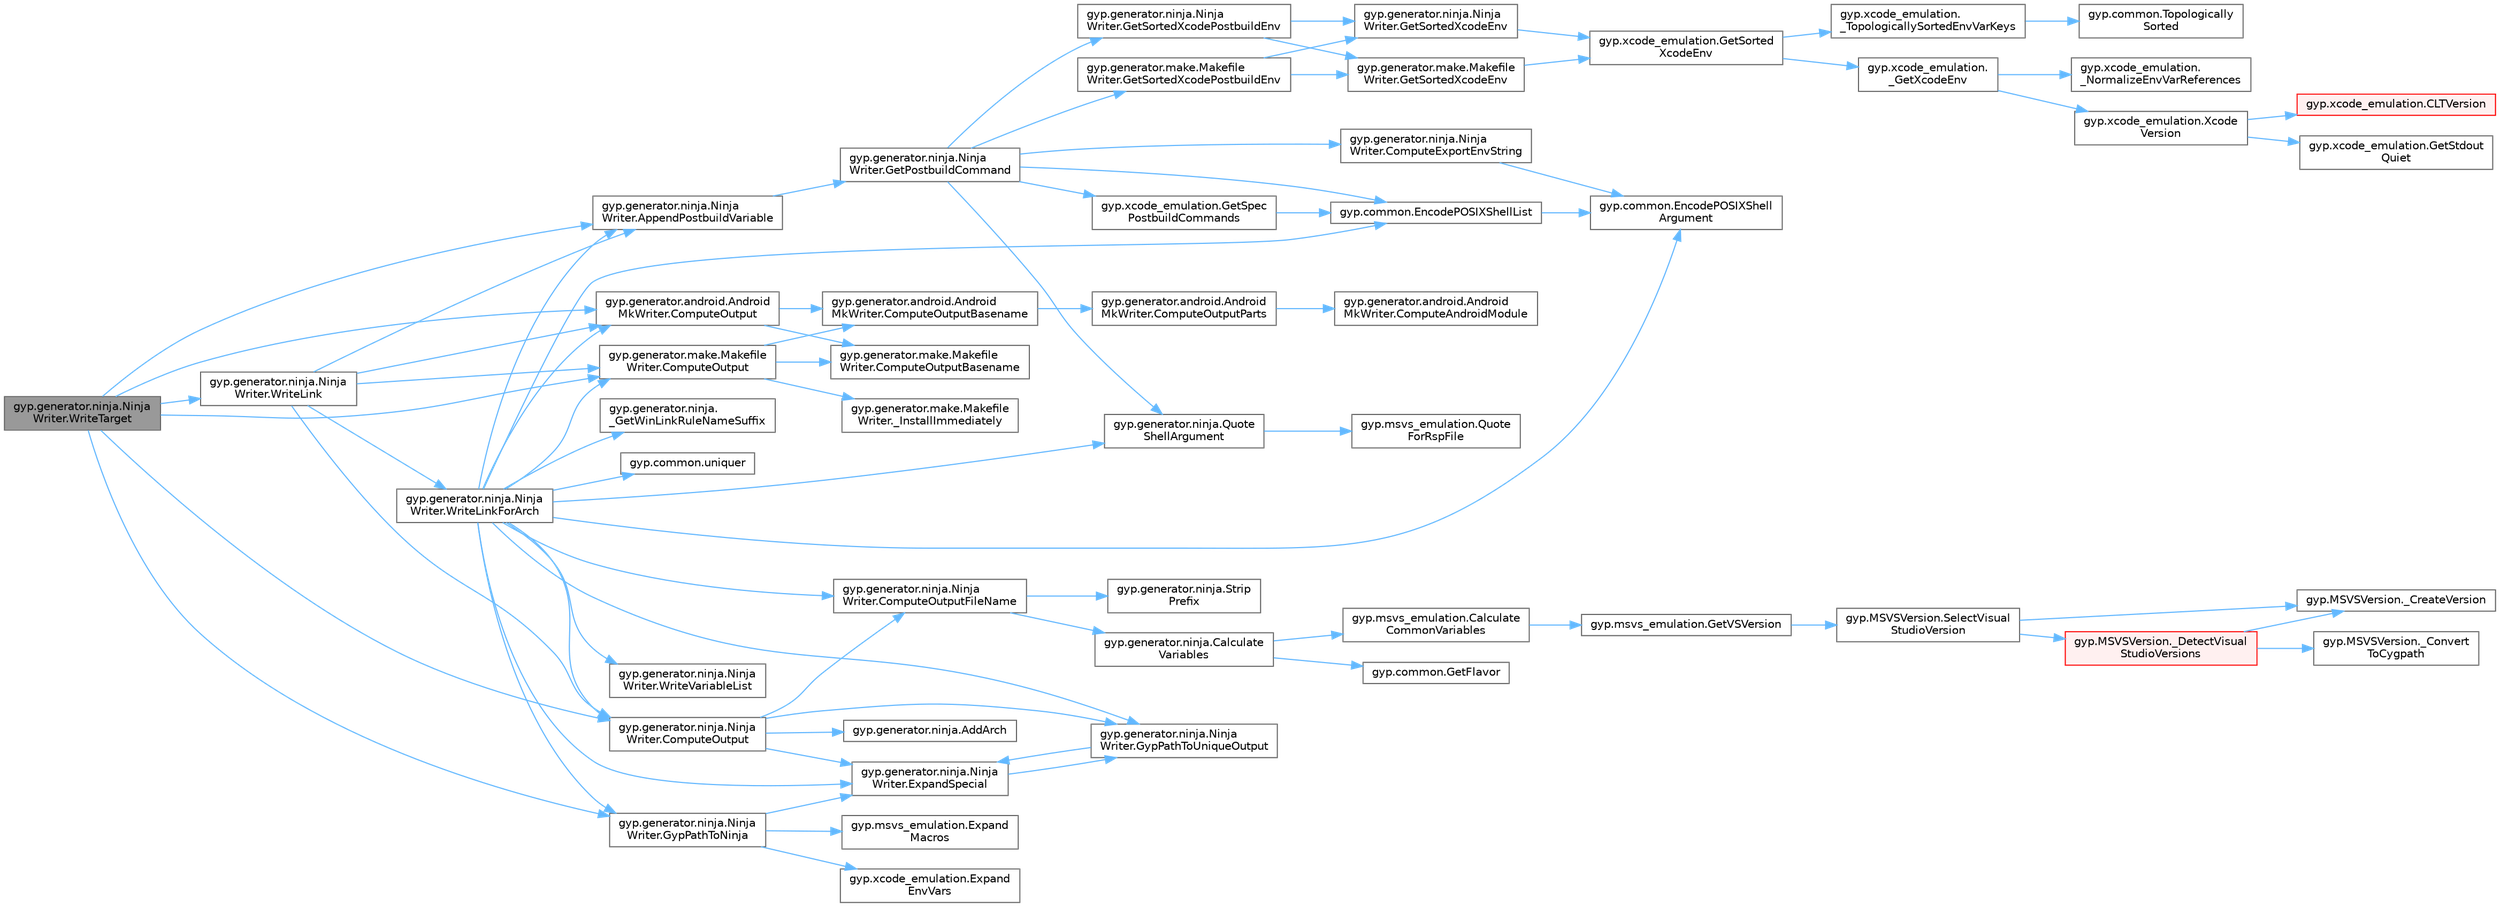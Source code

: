 digraph "gyp.generator.ninja.NinjaWriter.WriteTarget"
{
 // LATEX_PDF_SIZE
  bgcolor="transparent";
  edge [fontname=Helvetica,fontsize=10,labelfontname=Helvetica,labelfontsize=10];
  node [fontname=Helvetica,fontsize=10,shape=box,height=0.2,width=0.4];
  rankdir="LR";
  Node1 [id="Node000001",label="gyp.generator.ninja.Ninja\lWriter.WriteTarget",height=0.2,width=0.4,color="gray40", fillcolor="grey60", style="filled", fontcolor="black",tooltip=" "];
  Node1 -> Node2 [id="edge76_Node000001_Node000002",color="steelblue1",style="solid",tooltip=" "];
  Node2 [id="Node000002",label="gyp.generator.ninja.Ninja\lWriter.AppendPostbuildVariable",height=0.2,width=0.4,color="grey40", fillcolor="white", style="filled",URL="$classgyp_1_1generator_1_1ninja_1_1_ninja_writer.html#ad2b1a86b1b201975f7577f352ff41aef",tooltip=" "];
  Node2 -> Node3 [id="edge77_Node000002_Node000003",color="steelblue1",style="solid",tooltip=" "];
  Node3 [id="Node000003",label="gyp.generator.ninja.Ninja\lWriter.GetPostbuildCommand",height=0.2,width=0.4,color="grey40", fillcolor="white", style="filled",URL="$classgyp_1_1generator_1_1ninja_1_1_ninja_writer.html#a61f36cb3f2b25269e6bb305197493047",tooltip=" "];
  Node3 -> Node4 [id="edge78_Node000003_Node000004",color="steelblue1",style="solid",tooltip=" "];
  Node4 [id="Node000004",label="gyp.generator.ninja.Ninja\lWriter.ComputeExportEnvString",height=0.2,width=0.4,color="grey40", fillcolor="white", style="filled",URL="$classgyp_1_1generator_1_1ninja_1_1_ninja_writer.html#a97780b7dc2817c79f1defbcc8e7342d7",tooltip=" "];
  Node4 -> Node5 [id="edge79_Node000004_Node000005",color="steelblue1",style="solid",tooltip=" "];
  Node5 [id="Node000005",label="gyp.common.EncodePOSIXShell\lArgument",height=0.2,width=0.4,color="grey40", fillcolor="white", style="filled",URL="$namespacegyp_1_1common.html#a2e45d4d865602a9046dc070c5545e87b",tooltip=" "];
  Node3 -> Node6 [id="edge80_Node000003_Node000006",color="steelblue1",style="solid",tooltip=" "];
  Node6 [id="Node000006",label="gyp.common.EncodePOSIXShellList",height=0.2,width=0.4,color="grey40", fillcolor="white", style="filled",URL="$namespacegyp_1_1common.html#a1681405bb09a2eda416079b3ed7de917",tooltip=" "];
  Node6 -> Node5 [id="edge81_Node000006_Node000005",color="steelblue1",style="solid",tooltip=" "];
  Node3 -> Node7 [id="edge82_Node000003_Node000007",color="steelblue1",style="solid",tooltip=" "];
  Node7 [id="Node000007",label="gyp.generator.make.Makefile\lWriter.GetSortedXcodePostbuildEnv",height=0.2,width=0.4,color="grey40", fillcolor="white", style="filled",URL="$classgyp_1_1generator_1_1make_1_1_makefile_writer.html#aecac22a397aa5cd5b36902ff85c48e08",tooltip=" "];
  Node7 -> Node8 [id="edge83_Node000007_Node000008",color="steelblue1",style="solid",tooltip=" "];
  Node8 [id="Node000008",label="gyp.generator.make.Makefile\lWriter.GetSortedXcodeEnv",height=0.2,width=0.4,color="grey40", fillcolor="white", style="filled",URL="$classgyp_1_1generator_1_1make_1_1_makefile_writer.html#a57505798c1ee0e9f82b5e50571507891",tooltip=" "];
  Node8 -> Node9 [id="edge84_Node000008_Node000009",color="steelblue1",style="solid",tooltip=" "];
  Node9 [id="Node000009",label="gyp.xcode_emulation.GetSorted\lXcodeEnv",height=0.2,width=0.4,color="grey40", fillcolor="white", style="filled",URL="$namespacegyp_1_1xcode__emulation.html#a3f249d60a699c9c6af44b754c2e3cb5d",tooltip=" "];
  Node9 -> Node10 [id="edge85_Node000009_Node000010",color="steelblue1",style="solid",tooltip=" "];
  Node10 [id="Node000010",label="gyp.xcode_emulation.\l_GetXcodeEnv",height=0.2,width=0.4,color="grey40", fillcolor="white", style="filled",URL="$namespacegyp_1_1xcode__emulation.html#a20cf4bd1d1fe866a606bd37ece2706c6",tooltip=" "];
  Node10 -> Node11 [id="edge86_Node000010_Node000011",color="steelblue1",style="solid",tooltip=" "];
  Node11 [id="Node000011",label="gyp.xcode_emulation.\l_NormalizeEnvVarReferences",height=0.2,width=0.4,color="grey40", fillcolor="white", style="filled",URL="$namespacegyp_1_1xcode__emulation.html#a35b0bce7d1ee0f80a4916f9ef62b99c8",tooltip=" "];
  Node10 -> Node12 [id="edge87_Node000010_Node000012",color="steelblue1",style="solid",tooltip=" "];
  Node12 [id="Node000012",label="gyp.xcode_emulation.Xcode\lVersion",height=0.2,width=0.4,color="grey40", fillcolor="white", style="filled",URL="$namespacegyp_1_1xcode__emulation.html#a1a72502b1aac015a0a76ecc2af66b973",tooltip=" "];
  Node12 -> Node13 [id="edge88_Node000012_Node000013",color="steelblue1",style="solid",tooltip=" "];
  Node13 [id="Node000013",label="gyp.xcode_emulation.CLTVersion",height=0.2,width=0.4,color="red", fillcolor="#FFF0F0", style="filled",URL="$namespacegyp_1_1xcode__emulation.html#a6181e86c098369dc23a157dcfd23853b",tooltip=" "];
  Node12 -> Node15 [id="edge89_Node000012_Node000015",color="steelblue1",style="solid",tooltip=" "];
  Node15 [id="Node000015",label="gyp.xcode_emulation.GetStdout\lQuiet",height=0.2,width=0.4,color="grey40", fillcolor="white", style="filled",URL="$namespacegyp_1_1xcode__emulation.html#a5b8393af614b0e40a6da0f9329f03957",tooltip=" "];
  Node9 -> Node16 [id="edge90_Node000009_Node000016",color="steelblue1",style="solid",tooltip=" "];
  Node16 [id="Node000016",label="gyp.xcode_emulation.\l_TopologicallySortedEnvVarKeys",height=0.2,width=0.4,color="grey40", fillcolor="white", style="filled",URL="$namespacegyp_1_1xcode__emulation.html#a38166312df4ac73982b33c34a9f254ec",tooltip=" "];
  Node16 -> Node17 [id="edge91_Node000016_Node000017",color="steelblue1",style="solid",tooltip=" "];
  Node17 [id="Node000017",label="gyp.common.Topologically\lSorted",height=0.2,width=0.4,color="grey40", fillcolor="white", style="filled",URL="$namespacegyp_1_1common.html#a959a06d815b87d3cb6ddd564bac597fd",tooltip=" "];
  Node7 -> Node18 [id="edge92_Node000007_Node000018",color="steelblue1",style="solid",tooltip=" "];
  Node18 [id="Node000018",label="gyp.generator.ninja.Ninja\lWriter.GetSortedXcodeEnv",height=0.2,width=0.4,color="grey40", fillcolor="white", style="filled",URL="$classgyp_1_1generator_1_1ninja_1_1_ninja_writer.html#a8780da0dd0802cd4b500ea408b443d88",tooltip=" "];
  Node18 -> Node9 [id="edge93_Node000018_Node000009",color="steelblue1",style="solid",tooltip=" "];
  Node3 -> Node19 [id="edge94_Node000003_Node000019",color="steelblue1",style="solid",tooltip=" "];
  Node19 [id="Node000019",label="gyp.generator.ninja.Ninja\lWriter.GetSortedXcodePostbuildEnv",height=0.2,width=0.4,color="grey40", fillcolor="white", style="filled",URL="$classgyp_1_1generator_1_1ninja_1_1_ninja_writer.html#a2806c44b24627ecc675a2f0d9fe3328c",tooltip=" "];
  Node19 -> Node8 [id="edge95_Node000019_Node000008",color="steelblue1",style="solid",tooltip=" "];
  Node19 -> Node18 [id="edge96_Node000019_Node000018",color="steelblue1",style="solid",tooltip=" "];
  Node3 -> Node20 [id="edge97_Node000003_Node000020",color="steelblue1",style="solid",tooltip=" "];
  Node20 [id="Node000020",label="gyp.xcode_emulation.GetSpec\lPostbuildCommands",height=0.2,width=0.4,color="grey40", fillcolor="white", style="filled",URL="$namespacegyp_1_1xcode__emulation.html#adecb045fc9cc0279f821140912ec3b67",tooltip=" "];
  Node20 -> Node6 [id="edge98_Node000020_Node000006",color="steelblue1",style="solid",tooltip=" "];
  Node3 -> Node21 [id="edge99_Node000003_Node000021",color="steelblue1",style="solid",tooltip=" "];
  Node21 [id="Node000021",label="gyp.generator.ninja.Quote\lShellArgument",height=0.2,width=0.4,color="grey40", fillcolor="white", style="filled",URL="$namespacegyp_1_1generator_1_1ninja.html#aa997d1d8d8219f59a8eca516eab874b0",tooltip=" "];
  Node21 -> Node22 [id="edge100_Node000021_Node000022",color="steelblue1",style="solid",tooltip=" "];
  Node22 [id="Node000022",label="gyp.msvs_emulation.Quote\lForRspFile",height=0.2,width=0.4,color="grey40", fillcolor="white", style="filled",URL="$namespacegyp_1_1msvs__emulation.html#a9cc98f7aa879f4d396a2279f8c9b4a81",tooltip=" "];
  Node1 -> Node23 [id="edge101_Node000001_Node000023",color="steelblue1",style="solid",tooltip=" "];
  Node23 [id="Node000023",label="gyp.generator.android.Android\lMkWriter.ComputeOutput",height=0.2,width=0.4,color="grey40", fillcolor="white", style="filled",URL="$classgyp_1_1generator_1_1android_1_1_android_mk_writer.html#a79cc3f0ff504e5ae8b77c49ac871d47a",tooltip=" "];
  Node23 -> Node24 [id="edge102_Node000023_Node000024",color="steelblue1",style="solid",tooltip=" "];
  Node24 [id="Node000024",label="gyp.generator.android.Android\lMkWriter.ComputeOutputBasename",height=0.2,width=0.4,color="grey40", fillcolor="white", style="filled",URL="$classgyp_1_1generator_1_1android_1_1_android_mk_writer.html#a85be7bdb4d3ce3ffac1e5a201be71bfc",tooltip=" "];
  Node24 -> Node25 [id="edge103_Node000024_Node000025",color="steelblue1",style="solid",tooltip=" "];
  Node25 [id="Node000025",label="gyp.generator.android.Android\lMkWriter.ComputeOutputParts",height=0.2,width=0.4,color="grey40", fillcolor="white", style="filled",URL="$classgyp_1_1generator_1_1android_1_1_android_mk_writer.html#ab734f66c93811de4be017ffbfbb05b73",tooltip=" "];
  Node25 -> Node26 [id="edge104_Node000025_Node000026",color="steelblue1",style="solid",tooltip=" "];
  Node26 [id="Node000026",label="gyp.generator.android.Android\lMkWriter.ComputeAndroidModule",height=0.2,width=0.4,color="grey40", fillcolor="white", style="filled",URL="$classgyp_1_1generator_1_1android_1_1_android_mk_writer.html#ac7fa7e6545954db5532c4dd8eaeed452",tooltip=" "];
  Node23 -> Node27 [id="edge105_Node000023_Node000027",color="steelblue1",style="solid",tooltip=" "];
  Node27 [id="Node000027",label="gyp.generator.make.Makefile\lWriter.ComputeOutputBasename",height=0.2,width=0.4,color="grey40", fillcolor="white", style="filled",URL="$classgyp_1_1generator_1_1make_1_1_makefile_writer.html#aa965831b9f597cf16691e152f48b9b84",tooltip=" "];
  Node1 -> Node28 [id="edge106_Node000001_Node000028",color="steelblue1",style="solid",tooltip=" "];
  Node28 [id="Node000028",label="gyp.generator.make.Makefile\lWriter.ComputeOutput",height=0.2,width=0.4,color="grey40", fillcolor="white", style="filled",URL="$classgyp_1_1generator_1_1make_1_1_makefile_writer.html#a608e103632b31013a400a11d493af8ba",tooltip=" "];
  Node28 -> Node29 [id="edge107_Node000028_Node000029",color="steelblue1",style="solid",tooltip=" "];
  Node29 [id="Node000029",label="gyp.generator.make.Makefile\lWriter._InstallImmediately",height=0.2,width=0.4,color="grey40", fillcolor="white", style="filled",URL="$classgyp_1_1generator_1_1make_1_1_makefile_writer.html#a053063734272a10014e2b10d9d5b67b4",tooltip=" "];
  Node28 -> Node24 [id="edge108_Node000028_Node000024",color="steelblue1",style="solid",tooltip=" "];
  Node28 -> Node27 [id="edge109_Node000028_Node000027",color="steelblue1",style="solid",tooltip=" "];
  Node1 -> Node30 [id="edge110_Node000001_Node000030",color="steelblue1",style="solid",tooltip=" "];
  Node30 [id="Node000030",label="gyp.generator.ninja.Ninja\lWriter.ComputeOutput",height=0.2,width=0.4,color="grey40", fillcolor="white", style="filled",URL="$classgyp_1_1generator_1_1ninja_1_1_ninja_writer.html#a4e891252d51c6157865f8a6fd2666a23",tooltip=" "];
  Node30 -> Node31 [id="edge111_Node000030_Node000031",color="steelblue1",style="solid",tooltip=" "];
  Node31 [id="Node000031",label="gyp.generator.ninja.AddArch",height=0.2,width=0.4,color="grey40", fillcolor="white", style="filled",URL="$namespacegyp_1_1generator_1_1ninja.html#a5ca28e466b74dd6596e81c1066a74bc3",tooltip=" "];
  Node30 -> Node32 [id="edge112_Node000030_Node000032",color="steelblue1",style="solid",tooltip=" "];
  Node32 [id="Node000032",label="gyp.generator.ninja.Ninja\lWriter.ComputeOutputFileName",height=0.2,width=0.4,color="grey40", fillcolor="white", style="filled",URL="$classgyp_1_1generator_1_1ninja_1_1_ninja_writer.html#a9b774181be237d9ced6c6bcd2e20cab5",tooltip=" "];
  Node32 -> Node33 [id="edge113_Node000032_Node000033",color="steelblue1",style="solid",tooltip=" "];
  Node33 [id="Node000033",label="gyp.generator.ninja.Calculate\lVariables",height=0.2,width=0.4,color="grey40", fillcolor="white", style="filled",URL="$namespacegyp_1_1generator_1_1ninja.html#aab39b9a58a8eaac20b277114c061df1f",tooltip=" "];
  Node33 -> Node34 [id="edge114_Node000033_Node000034",color="steelblue1",style="solid",tooltip=" "];
  Node34 [id="Node000034",label="gyp.msvs_emulation.Calculate\lCommonVariables",height=0.2,width=0.4,color="grey40", fillcolor="white", style="filled",URL="$namespacegyp_1_1msvs__emulation.html#a2316a951538835fe54c73af2cc38f12a",tooltip=" "];
  Node34 -> Node35 [id="edge115_Node000034_Node000035",color="steelblue1",style="solid",tooltip=" "];
  Node35 [id="Node000035",label="gyp.msvs_emulation.GetVSVersion",height=0.2,width=0.4,color="grey40", fillcolor="white", style="filled",URL="$namespacegyp_1_1msvs__emulation.html#ab8149c16102cf10f185956ed055cfaf0",tooltip=" "];
  Node35 -> Node36 [id="edge116_Node000035_Node000036",color="steelblue1",style="solid",tooltip=" "];
  Node36 [id="Node000036",label="gyp.MSVSVersion.SelectVisual\lStudioVersion",height=0.2,width=0.4,color="grey40", fillcolor="white", style="filled",URL="$namespacegyp_1_1_m_s_v_s_version.html#a95c14e6e7acdaec0cbc73f5e701dad5d",tooltip=" "];
  Node36 -> Node37 [id="edge117_Node000036_Node000037",color="steelblue1",style="solid",tooltip=" "];
  Node37 [id="Node000037",label="gyp.MSVSVersion._CreateVersion",height=0.2,width=0.4,color="grey40", fillcolor="white", style="filled",URL="$namespacegyp_1_1_m_s_v_s_version.html#a4544149f3ecb3e480c5461146e7df933",tooltip=" "];
  Node36 -> Node38 [id="edge118_Node000036_Node000038",color="steelblue1",style="solid",tooltip=" "];
  Node38 [id="Node000038",label="gyp.MSVSVersion._DetectVisual\lStudioVersions",height=0.2,width=0.4,color="red", fillcolor="#FFF0F0", style="filled",URL="$namespacegyp_1_1_m_s_v_s_version.html#ae02498e5108c16af8e7bce6fdcf2a304",tooltip=" "];
  Node38 -> Node39 [id="edge119_Node000038_Node000039",color="steelblue1",style="solid",tooltip=" "];
  Node39 [id="Node000039",label="gyp.MSVSVersion._Convert\lToCygpath",height=0.2,width=0.4,color="grey40", fillcolor="white", style="filled",URL="$namespacegyp_1_1_m_s_v_s_version.html#a66d8b94088491f668c13cf25ffd3ba8e",tooltip=" "];
  Node38 -> Node37 [id="edge120_Node000038_Node000037",color="steelblue1",style="solid",tooltip=" "];
  Node33 -> Node44 [id="edge121_Node000033_Node000044",color="steelblue1",style="solid",tooltip=" "];
  Node44 [id="Node000044",label="gyp.common.GetFlavor",height=0.2,width=0.4,color="grey40", fillcolor="white", style="filled",URL="$namespacegyp_1_1common.html#aeb48ab17a03cd7c40f5ad72fac713486",tooltip=" "];
  Node32 -> Node45 [id="edge122_Node000032_Node000045",color="steelblue1",style="solid",tooltip=" "];
  Node45 [id="Node000045",label="gyp.generator.ninja.Strip\lPrefix",height=0.2,width=0.4,color="grey40", fillcolor="white", style="filled",URL="$namespacegyp_1_1generator_1_1ninja.html#a077fb57e7b20c9ab7fcd3d4ec962ad94",tooltip=" "];
  Node30 -> Node46 [id="edge123_Node000030_Node000046",color="steelblue1",style="solid",tooltip=" "];
  Node46 [id="Node000046",label="gyp.generator.ninja.Ninja\lWriter.ExpandSpecial",height=0.2,width=0.4,color="grey40", fillcolor="white", style="filled",URL="$classgyp_1_1generator_1_1ninja_1_1_ninja_writer.html#a52aa9f598a25ee831aadad87f5ff24ac",tooltip=" "];
  Node46 -> Node47 [id="edge124_Node000046_Node000047",color="steelblue1",style="solid",tooltip=" "];
  Node47 [id="Node000047",label="gyp.generator.ninja.Ninja\lWriter.GypPathToUniqueOutput",height=0.2,width=0.4,color="grey40", fillcolor="white", style="filled",URL="$classgyp_1_1generator_1_1ninja_1_1_ninja_writer.html#a9eb0b2da57de236bf240557d8780c03e",tooltip=" "];
  Node47 -> Node46 [id="edge125_Node000047_Node000046",color="steelblue1",style="solid",tooltip=" "];
  Node30 -> Node47 [id="edge126_Node000030_Node000047",color="steelblue1",style="solid",tooltip=" "];
  Node1 -> Node48 [id="edge127_Node000001_Node000048",color="steelblue1",style="solid",tooltip=" "];
  Node48 [id="Node000048",label="gyp.generator.ninja.Ninja\lWriter.GypPathToNinja",height=0.2,width=0.4,color="grey40", fillcolor="white", style="filled",URL="$classgyp_1_1generator_1_1ninja_1_1_ninja_writer.html#a037fa437e649d954424febeed3260cf6",tooltip=" "];
  Node48 -> Node49 [id="edge128_Node000048_Node000049",color="steelblue1",style="solid",tooltip=" "];
  Node49 [id="Node000049",label="gyp.xcode_emulation.Expand\lEnvVars",height=0.2,width=0.4,color="grey40", fillcolor="white", style="filled",URL="$namespacegyp_1_1xcode__emulation.html#afee27957b3747fbfe3d8d802127c0f31",tooltip=" "];
  Node48 -> Node50 [id="edge129_Node000048_Node000050",color="steelblue1",style="solid",tooltip=" "];
  Node50 [id="Node000050",label="gyp.msvs_emulation.Expand\lMacros",height=0.2,width=0.4,color="grey40", fillcolor="white", style="filled",URL="$namespacegyp_1_1msvs__emulation.html#a86f51c6232e8befa6e2d58274e4de299",tooltip=" "];
  Node48 -> Node46 [id="edge130_Node000048_Node000046",color="steelblue1",style="solid",tooltip=" "];
  Node1 -> Node51 [id="edge131_Node000001_Node000051",color="steelblue1",style="solid",tooltip=" "];
  Node51 [id="Node000051",label="gyp.generator.ninja.Ninja\lWriter.WriteLink",height=0.2,width=0.4,color="grey40", fillcolor="white", style="filled",URL="$classgyp_1_1generator_1_1ninja_1_1_ninja_writer.html#a8cc3761a4301bfe622e401db757937c0",tooltip=" "];
  Node51 -> Node2 [id="edge132_Node000051_Node000002",color="steelblue1",style="solid",tooltip=" "];
  Node51 -> Node23 [id="edge133_Node000051_Node000023",color="steelblue1",style="solid",tooltip=" "];
  Node51 -> Node28 [id="edge134_Node000051_Node000028",color="steelblue1",style="solid",tooltip=" "];
  Node51 -> Node30 [id="edge135_Node000051_Node000030",color="steelblue1",style="solid",tooltip=" "];
  Node51 -> Node52 [id="edge136_Node000051_Node000052",color="steelblue1",style="solid",tooltip=" "];
  Node52 [id="Node000052",label="gyp.generator.ninja.Ninja\lWriter.WriteLinkForArch",height=0.2,width=0.4,color="grey40", fillcolor="white", style="filled",URL="$classgyp_1_1generator_1_1ninja_1_1_ninja_writer.html#af3d9d233371727340c75d2767f79799c",tooltip=" "];
  Node52 -> Node53 [id="edge137_Node000052_Node000053",color="steelblue1",style="solid",tooltip=" "];
  Node53 [id="Node000053",label="gyp.generator.ninja.\l_GetWinLinkRuleNameSuffix",height=0.2,width=0.4,color="grey40", fillcolor="white", style="filled",URL="$namespacegyp_1_1generator_1_1ninja.html#ab1c232b7ca3caf129bd5653555e65a69",tooltip=" "];
  Node52 -> Node2 [id="edge138_Node000052_Node000002",color="steelblue1",style="solid",tooltip=" "];
  Node52 -> Node23 [id="edge139_Node000052_Node000023",color="steelblue1",style="solid",tooltip=" "];
  Node52 -> Node28 [id="edge140_Node000052_Node000028",color="steelblue1",style="solid",tooltip=" "];
  Node52 -> Node30 [id="edge141_Node000052_Node000030",color="steelblue1",style="solid",tooltip=" "];
  Node52 -> Node32 [id="edge142_Node000052_Node000032",color="steelblue1",style="solid",tooltip=" "];
  Node52 -> Node5 [id="edge143_Node000052_Node000005",color="steelblue1",style="solid",tooltip=" "];
  Node52 -> Node6 [id="edge144_Node000052_Node000006",color="steelblue1",style="solid",tooltip=" "];
  Node52 -> Node46 [id="edge145_Node000052_Node000046",color="steelblue1",style="solid",tooltip=" "];
  Node52 -> Node48 [id="edge146_Node000052_Node000048",color="steelblue1",style="solid",tooltip=" "];
  Node52 -> Node47 [id="edge147_Node000052_Node000047",color="steelblue1",style="solid",tooltip=" "];
  Node52 -> Node21 [id="edge148_Node000052_Node000021",color="steelblue1",style="solid",tooltip=" "];
  Node52 -> Node54 [id="edge149_Node000052_Node000054",color="steelblue1",style="solid",tooltip=" "];
  Node54 [id="Node000054",label="gyp.common.uniquer",height=0.2,width=0.4,color="grey40", fillcolor="white", style="filled",URL="$namespacegyp_1_1common.html#ad189f1004790fca1b7cdfc7c01dde48f",tooltip=" "];
  Node52 -> Node55 [id="edge150_Node000052_Node000055",color="steelblue1",style="solid",tooltip=" "];
  Node55 [id="Node000055",label="gyp.generator.ninja.Ninja\lWriter.WriteVariableList",height=0.2,width=0.4,color="grey40", fillcolor="white", style="filled",URL="$classgyp_1_1generator_1_1ninja_1_1_ninja_writer.html#a27454f3e57a347c35f31b8d124180be9",tooltip=" "];
}
